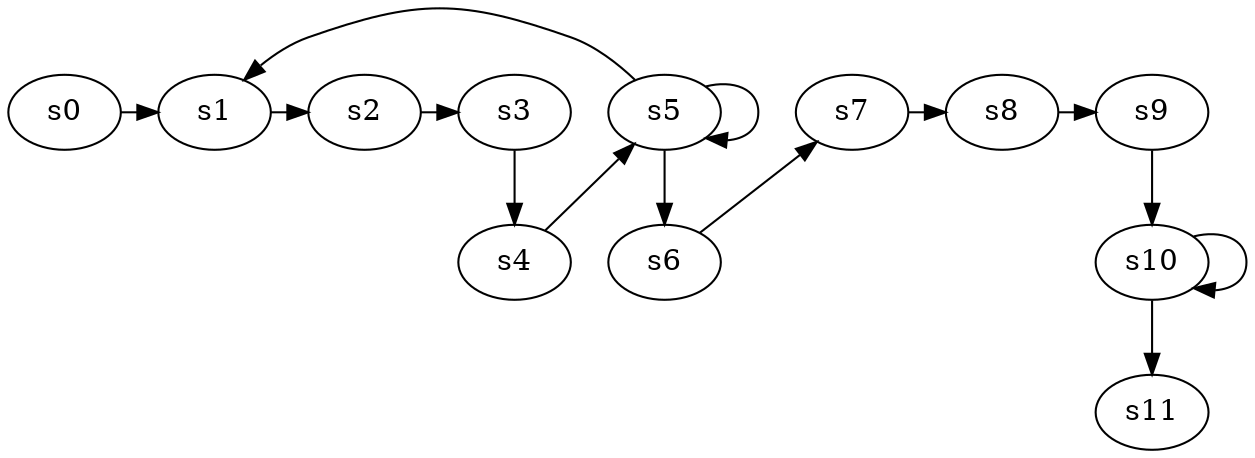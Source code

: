 digraph game_0173_chain_12 {
    s0 [name="s0", player=0];
    s1 [name="s1", player=1, target=1];
    s2 [name="s2", player=0, target=1];
    s3 [name="s3", player=1];
    s4 [name="s4", player=0];
    s5 [name="s5", player=1];
    s6 [name="s6", player=0];
    s7 [name="s7", player=1];
    s8 [name="s8", player=0];
    s9 [name="s9", player=1];
    s10 [name="s10", player=0];
    s11 [name="s11", player=1];

    s0 -> s1 [constraint="time == 9"];
    s1 -> s2 [constraint="time % 5 == 0"];
    s2 -> s3 [constraint="time == 7 || time == 14 || time == 18 || time == 19"];
    s3 -> s4;
    s4 -> s5 [constraint="time % 3 == 2"];
    s5 -> s6;
    s6 -> s7 [constraint="time % 4 == 1"];
    s7 -> s8 [constraint="time == 0"];
    s8 -> s9 [constraint="time == 3 || time == 19"];
    s9 -> s10;
    s10 -> s11;
    s5 -> s5 [constraint="time % 2 == 0"];
    s5 -> s1 [constraint="!(time % 3 == 0)"];
    s10 -> s10 [constraint="time % 4 == 0"];
}
